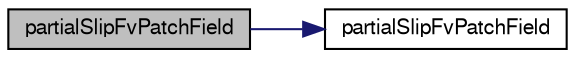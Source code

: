 digraph "partialSlipFvPatchField"
{
  bgcolor="transparent";
  edge [fontname="FreeSans",fontsize="10",labelfontname="FreeSans",labelfontsize="10"];
  node [fontname="FreeSans",fontsize="10",shape=record];
  rankdir="LR";
  Node7 [label="partialSlipFvPatchField",height=0.2,width=0.4,color="black", fillcolor="grey75", style="filled", fontcolor="black"];
  Node7 -> Node8 [color="midnightblue",fontsize="10",style="solid",fontname="FreeSans"];
  Node8 [label="partialSlipFvPatchField",height=0.2,width=0.4,color="black",URL="$a22206.html#a471268d464bf262b0371ed716071c3de",tooltip="Construct from patch and internal field. "];
}
